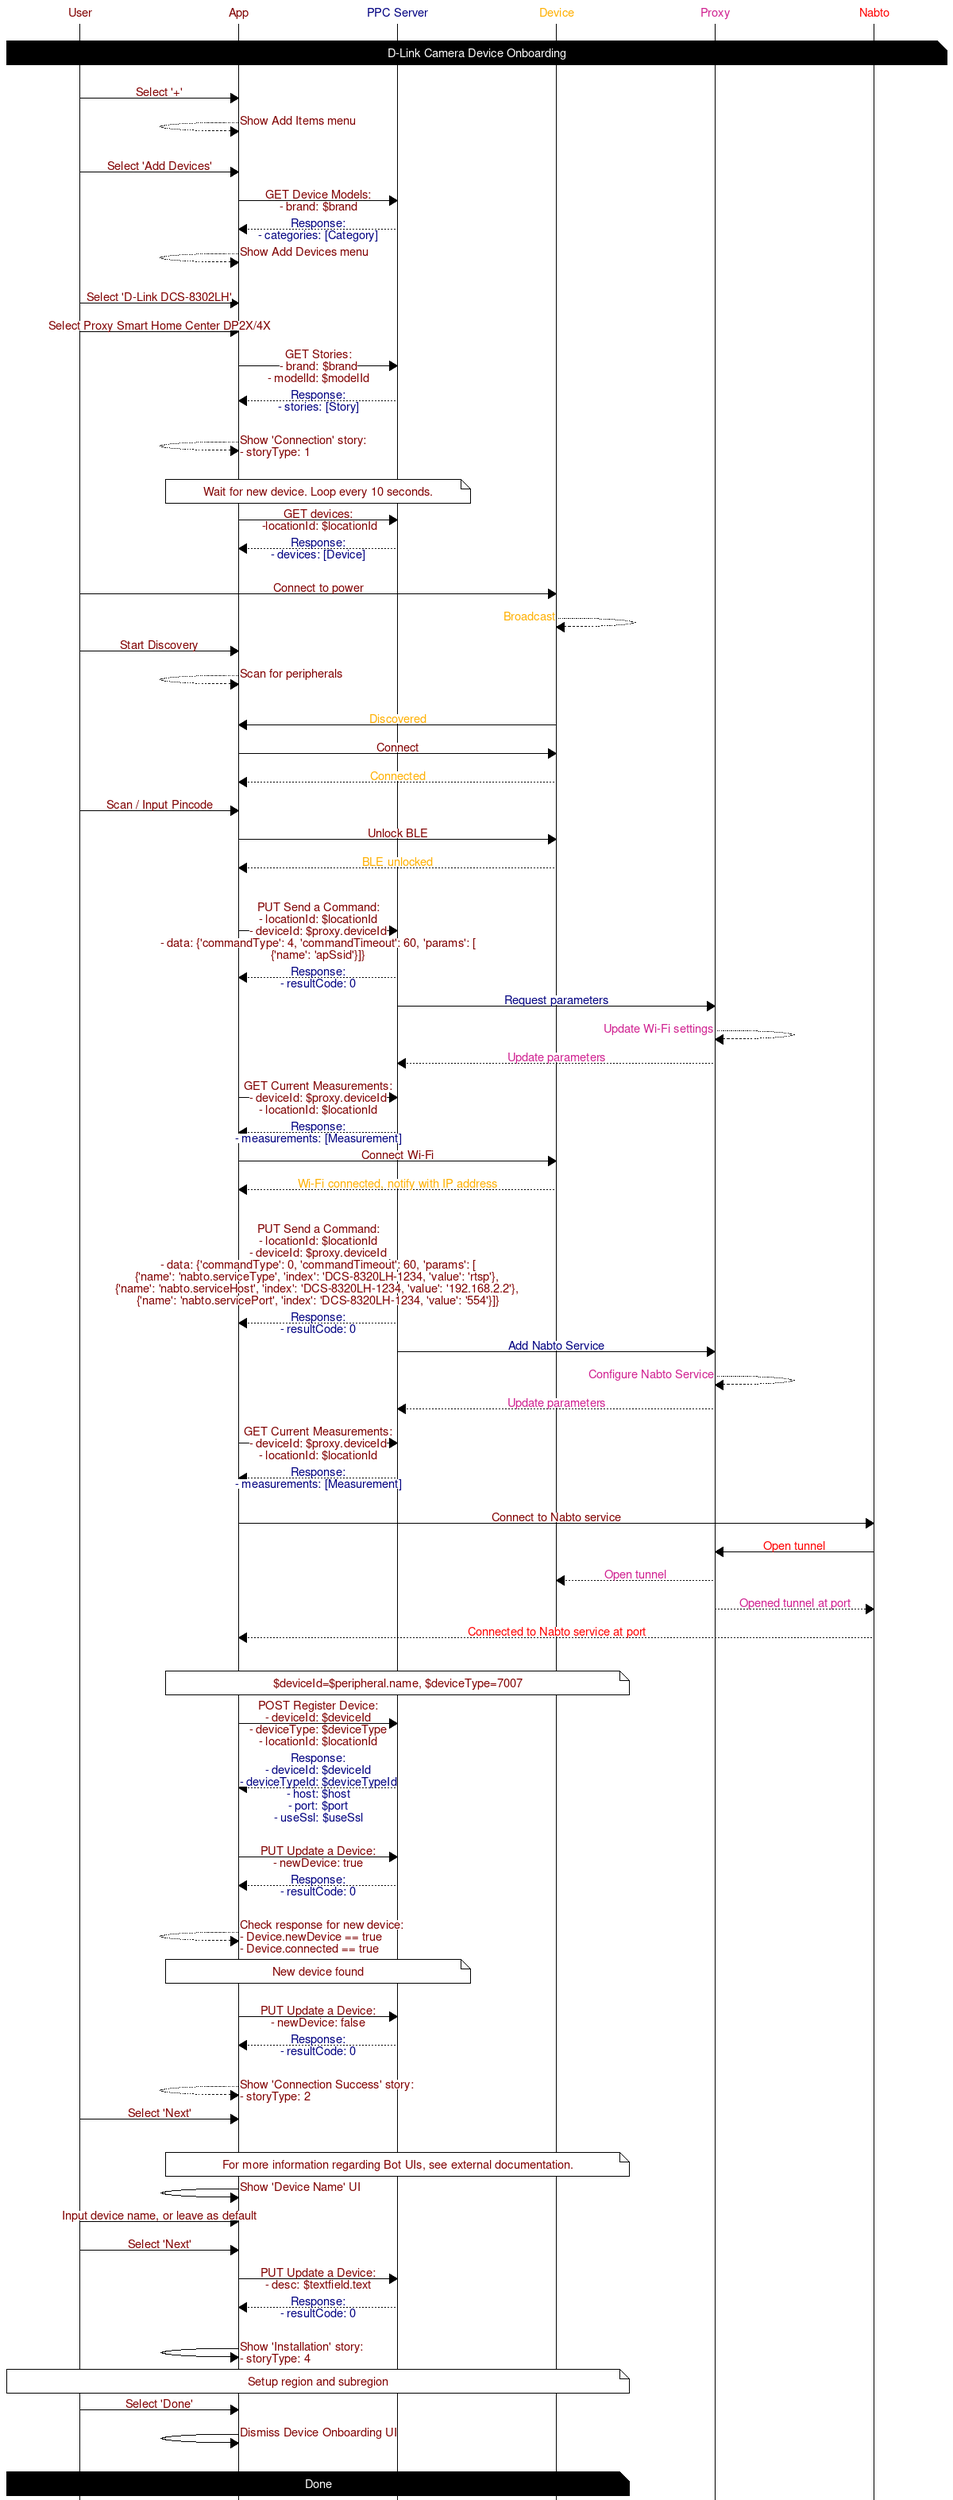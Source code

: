 # Device Onboarding - D-Link Camera
# - Connecting and registering a D-Link Camera
#
# 1. Scan / Input S/N
# 2. Connect and unlock BLE
# 3. Configure Wi-Fi
# 4. Configure Nabto
# 5. Register Device

msc {
	hscale = "2";

	user [label="User", textcolour="maroon", arctextcolour="maroon"],
	app [label="App", textcolour="maroon", arctextcolour="maroon"],
	server [label="PPC Server", textcolour="navy", arctextcolour="navy"],
	device [label="Device", textcolour="orange", arctextcolour="orange"],
	proxy [label="Proxy", textcolour="violet", arctextcolour="violet"],
	nabto [label="Nabto", textcolour="red", arctextcolour="red"];
	|||;
	user note nabto [label="D-Link Camera Device Onboarding", textbgcolor="black", textcolor="white"];
	|||;

	# Open Add Devices menu
	user => app [label="Select '+'"];
	app << app [label="Show Add Items menu"];
	|||;
	user => app [label="Select 'Add Devices'"];
	app => server [label="GET Device Models:\n- brand: $brand"];
	app << server [label="Response:\n- categories: [Category]"];
	app << app [label="Show Add Devices menu"];
	|||;

	# Select Device
	user => app [label="Select 'D-Link DCS-8302LH'"];
	user => app [label="Select Proxy Smart Home Center DP2X/4X"];
	app => server [label="GET Stories:\n- brand: $brand\n- modelId: $modelId"];
	app << server [label="Response:\n- stories: [Story]"];
	|||;

 	# Show Connection Story
	app << app [label="Show 'Connection' story:\n- storyType: 1"];
	|||;

	# Wait for device discovery
	app note server [label="Wait for new device. Loop every 10 seconds."];
	app => server [label="GET devices:\n -locationId: $locationId"];
	app << server [label="Response:\n- devices: [Device]"];
	|||;

	# Power on device and start discovery
	user => device [label="Connect to power"];
	device << device [label="Broadcast"];
	user => app [label="Start Discovery"];
	app << app [label="Scan for peripherals"];
	|||;

	# Connect and unock
	app <= device [label="Discovered"];
	app => device [label="Connect"];
	app << device [label="Connected"];
	user => app [label="Scan / Input Pincode"];
	app => device [label="Unlock BLE"];
	app << device [label="BLE unlocked"];
	|||;

	# Connect Wi-Fi
	app => server [label="PUT Send a Command:\n- locationId: $locationId\n- deviceId: $proxy.deviceId\n- data: {'commandType': 4, 'commandTimeout': 60, 'params': [\n{'name': 'apSsid'}]}"];
	app << server [label="Response:\n- resultCode: 0"];
	server => proxy [label="Request parameters"];
	proxy << proxy [label="Update Wi-Fi settings"];
	server << proxy [label="Update parameters"];
	app => server [label="GET Current Measurements:\n- deviceId: $proxy.deviceId\n- locationId: $locationId"];
	app << server [label="Response:\n- measurements: [Measurement]"];
	app => device [label="Connect Wi-Fi"];
	app << device [label="Wi-Fi connected, notify with IP address"];
	|||;

	# Configure Nabto Service
	app => server [label="PUT Send a Command:\n- locationId: $locationId\n- deviceId: $proxy.deviceId\n- data: {'commandType': 0, 'commandTimeout': 60, 'params': [\n{'name': 'nabto.serviceType', 'index': 'DCS-8320LH-1234, 'value': 'rtsp'}, \n{'name': 'nabto.serviceHost', 'index': 'DCS-8320LH-1234, 'value': '192.168.2.2'}, \n{'name': 'nabto.servicePort', 'index': 'DCS-8320LH-1234, 'value': '554'}]}"];
	app << server [label="Response:\n- resultCode: 0"];
	server => proxy [label="Add Nabto Service"];
	proxy << proxy [label="Configure Nabto Service"];
	server << proxy [label="Update parameters"];
	app => server [label="GET Current Measurements:\n- deviceId: $proxy.deviceId\n- locationId: $locationId"];
	app << server [label="Response:\n- measurements: [Measurement]"];
	|||;

	# Connect Service
	app => nabto [label="Connect to Nabto service"];
	nabto => proxy [label="Open tunnel"];
	device << proxy [label="Open tunnel"];
	nabto << proxy [label="Opened tunnel at port"];
	app << nabto [label="Connected to Nabto service at port"];
	|||;

	# Register device
	app note device [label="$deviceId=$peripheral.name, $deviceType=7007"];
	app => server [label="POST Register Device:\n- deviceId: $deviceId\n- deviceType: $deviceType\n- locationId: $locationId"];
	app << server [label="Response:\n- deviceId: $deviceId\n- deviceTypeId: $deviceTypeId\n- host: $host\n- port: $port\n- useSsl: $useSsl"];
	|||;

	# Force discovery
	app => server [label="PUT Update a Device:\n- newDevice: true"];
	app << server [label="Response:\n- resultCode: 0"];
	|||;

	# Device discovered
	app << app [label="Check response for new device:\n- Device.newDevice == true\n- Device.connected == true"];
	app note server [label="New device found"];
	|||;

	# Update new device state
	app => server [label="PUT Update a Device:\n- newDevice: false"];
	app << server [label="Response:\n- resultCode: 0"];
	|||;

 	# Show Connection Success Story
	app << app [label="Show 'Connection Success' story:\n- storyType: 2"];
	user => app [label="Select 'Next'"];
	|||;

	# Show Device Onboarding Configuration Screens
	app note device [label="For more information regarding Bot UIs, see external documentation."];
	app => app [label="Show 'Device Name' UI"];
	user => app [label="Input device name, or leave as default"];
	user => app [label="Select 'Next'"];
	app => server [label="PUT Update a Device:\n- desc: $textfield.text"];
	app << server [label="Response:\n- resultCode: 0"];
	|||;

	# Show Installation Help Story
	app => app [label="Show 'Installation' story:\n- storyType: 4"];
	user note device [label="Setup region and subregion"];
	user => app [label="Select 'Done'"];
	app => app [label="Dismiss Device Onboarding UI"];
	|||;

	user note device [label="Done", textbgcolor="black", textcolor="white"];
}
